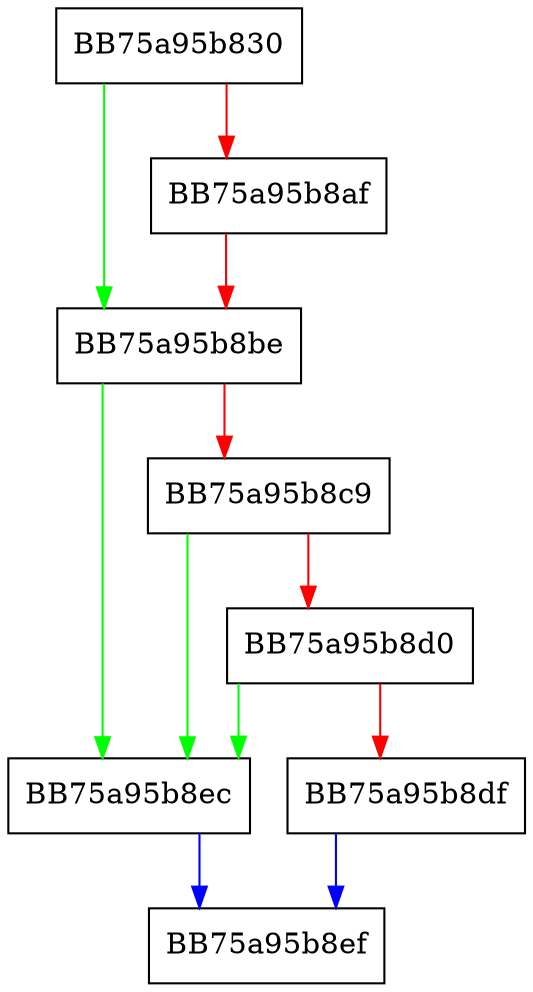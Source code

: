 digraph get_value {
  node [shape="box"];
  graph [splines=ortho];
  BB75a95b830 -> BB75a95b8be [color="green"];
  BB75a95b830 -> BB75a95b8af [color="red"];
  BB75a95b8af -> BB75a95b8be [color="red"];
  BB75a95b8be -> BB75a95b8ec [color="green"];
  BB75a95b8be -> BB75a95b8c9 [color="red"];
  BB75a95b8c9 -> BB75a95b8ec [color="green"];
  BB75a95b8c9 -> BB75a95b8d0 [color="red"];
  BB75a95b8d0 -> BB75a95b8ec [color="green"];
  BB75a95b8d0 -> BB75a95b8df [color="red"];
  BB75a95b8df -> BB75a95b8ef [color="blue"];
  BB75a95b8ec -> BB75a95b8ef [color="blue"];
}
